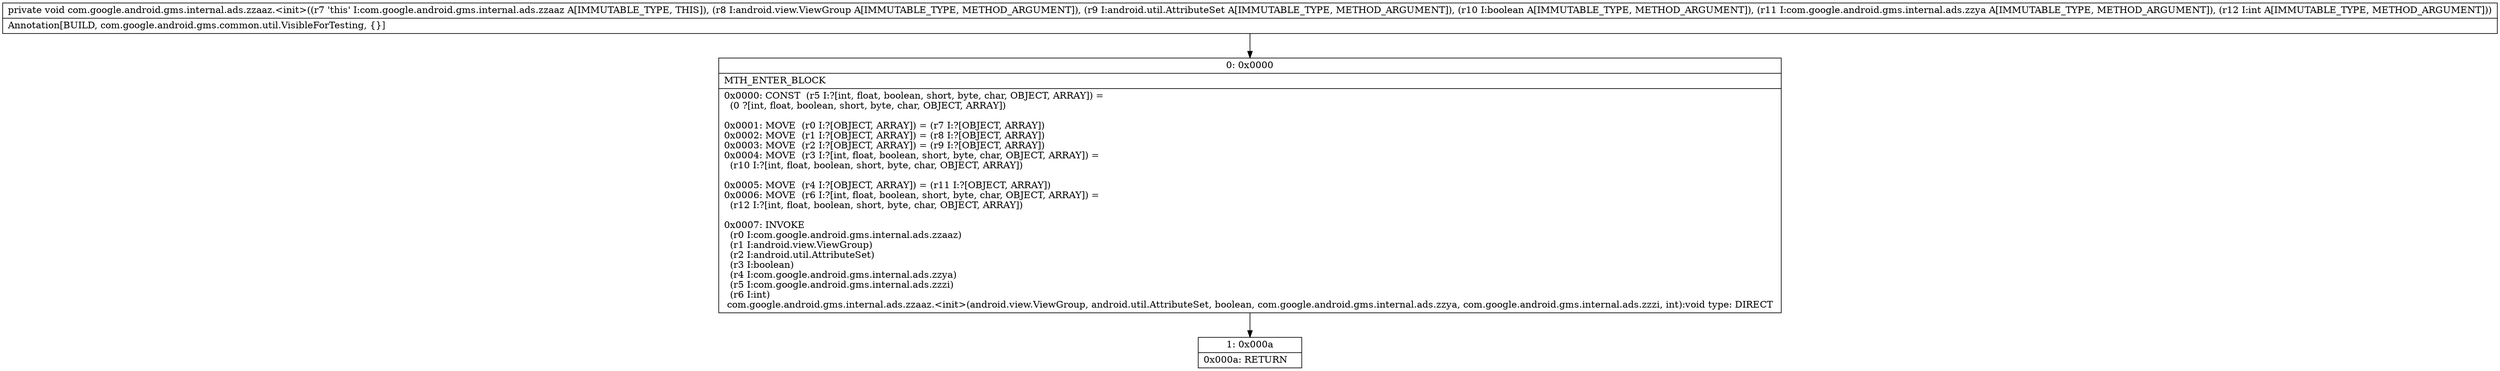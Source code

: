 digraph "CFG forcom.google.android.gms.internal.ads.zzaaz.\<init\>(Landroid\/view\/ViewGroup;Landroid\/util\/AttributeSet;ZLcom\/google\/android\/gms\/internal\/ads\/zzya;I)V" {
Node_0 [shape=record,label="{0\:\ 0x0000|MTH_ENTER_BLOCK\l|0x0000: CONST  (r5 I:?[int, float, boolean, short, byte, char, OBJECT, ARRAY]) = \l  (0 ?[int, float, boolean, short, byte, char, OBJECT, ARRAY])\l \l0x0001: MOVE  (r0 I:?[OBJECT, ARRAY]) = (r7 I:?[OBJECT, ARRAY]) \l0x0002: MOVE  (r1 I:?[OBJECT, ARRAY]) = (r8 I:?[OBJECT, ARRAY]) \l0x0003: MOVE  (r2 I:?[OBJECT, ARRAY]) = (r9 I:?[OBJECT, ARRAY]) \l0x0004: MOVE  (r3 I:?[int, float, boolean, short, byte, char, OBJECT, ARRAY]) = \l  (r10 I:?[int, float, boolean, short, byte, char, OBJECT, ARRAY])\l \l0x0005: MOVE  (r4 I:?[OBJECT, ARRAY]) = (r11 I:?[OBJECT, ARRAY]) \l0x0006: MOVE  (r6 I:?[int, float, boolean, short, byte, char, OBJECT, ARRAY]) = \l  (r12 I:?[int, float, boolean, short, byte, char, OBJECT, ARRAY])\l \l0x0007: INVOKE  \l  (r0 I:com.google.android.gms.internal.ads.zzaaz)\l  (r1 I:android.view.ViewGroup)\l  (r2 I:android.util.AttributeSet)\l  (r3 I:boolean)\l  (r4 I:com.google.android.gms.internal.ads.zzya)\l  (r5 I:com.google.android.gms.internal.ads.zzzi)\l  (r6 I:int)\l com.google.android.gms.internal.ads.zzaaz.\<init\>(android.view.ViewGroup, android.util.AttributeSet, boolean, com.google.android.gms.internal.ads.zzya, com.google.android.gms.internal.ads.zzzi, int):void type: DIRECT \l}"];
Node_1 [shape=record,label="{1\:\ 0x000a|0x000a: RETURN   \l}"];
MethodNode[shape=record,label="{private void com.google.android.gms.internal.ads.zzaaz.\<init\>((r7 'this' I:com.google.android.gms.internal.ads.zzaaz A[IMMUTABLE_TYPE, THIS]), (r8 I:android.view.ViewGroup A[IMMUTABLE_TYPE, METHOD_ARGUMENT]), (r9 I:android.util.AttributeSet A[IMMUTABLE_TYPE, METHOD_ARGUMENT]), (r10 I:boolean A[IMMUTABLE_TYPE, METHOD_ARGUMENT]), (r11 I:com.google.android.gms.internal.ads.zzya A[IMMUTABLE_TYPE, METHOD_ARGUMENT]), (r12 I:int A[IMMUTABLE_TYPE, METHOD_ARGUMENT]))  | Annotation[BUILD, com.google.android.gms.common.util.VisibleForTesting, \{\}]\l}"];
MethodNode -> Node_0;
Node_0 -> Node_1;
}

